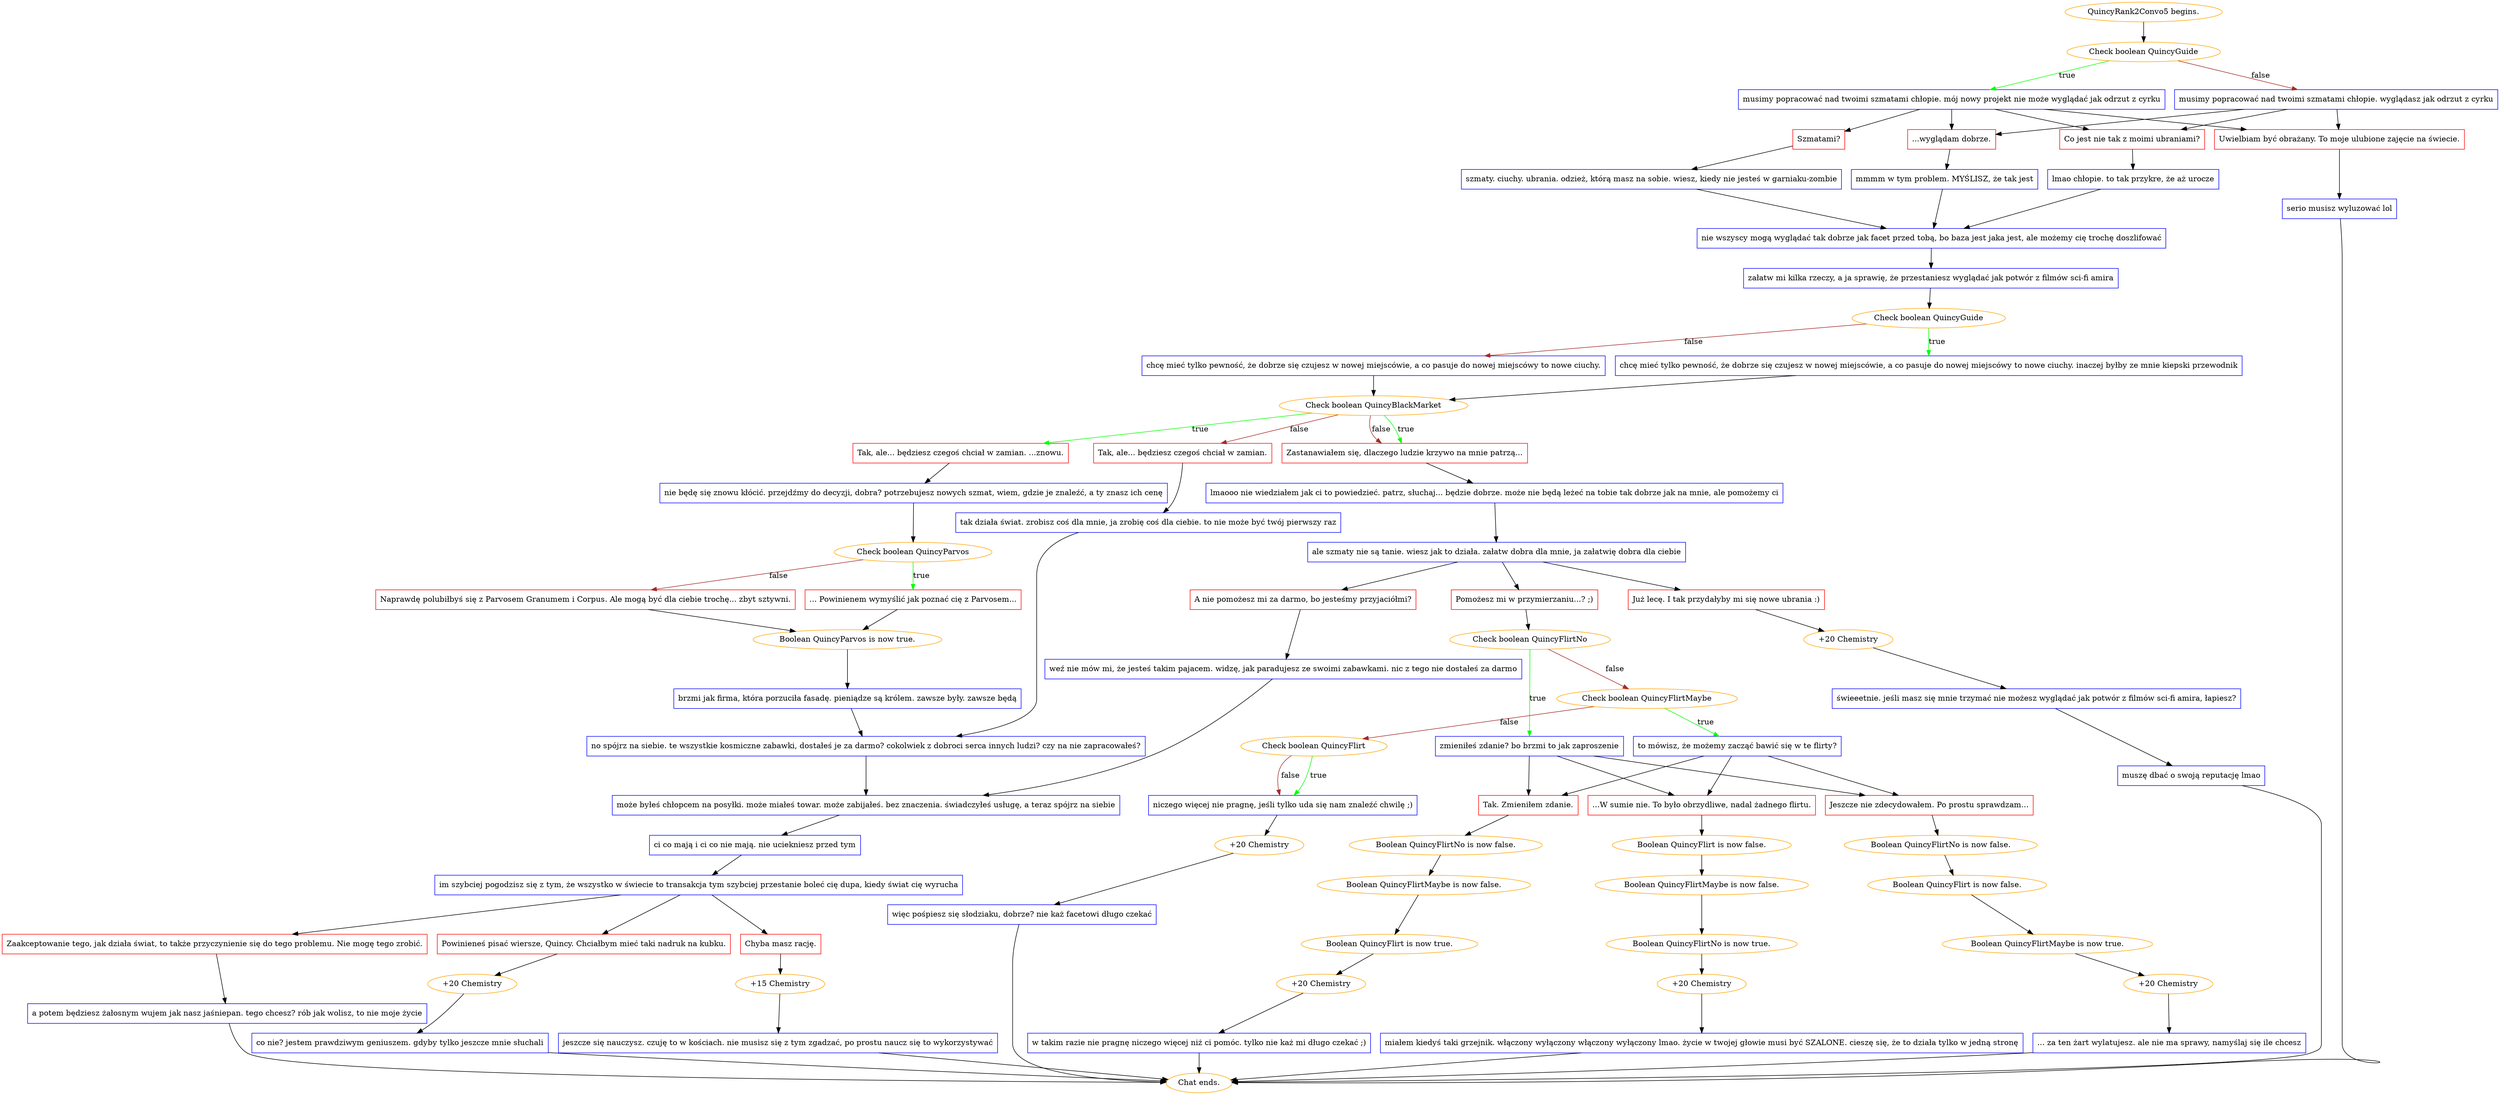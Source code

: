 digraph {
	"QuincyRank2Convo5 begins." [color=orange];
		"QuincyRank2Convo5 begins." -> j1223135592;
	j1223135592 [label="Check boolean QuincyGuide",color=orange];
		j1223135592 -> j353497040 [label=true,color=green];
		j1223135592 -> j2054283524 [label=false,color=brown];
	j353497040 [label="musimy popracować nad twoimi szmatami chłopie. mój nowy projekt nie może wyglądać jak odrzut z cyrku",shape=box,color=blue];
		j353497040 -> j2023411956;
		j353497040 -> j221282310;
		j353497040 -> j438465455;
		j353497040 -> j3320151651;
	j2054283524 [label="musimy popracować nad twoimi szmatami chłopie. wyglądasz jak odrzut z cyrku",shape=box,color=blue];
		j2054283524 -> j221282310;
		j2054283524 -> j438465455;
		j2054283524 -> j3320151651;
	j2023411956 [label="Szmatami?",shape=box,color=red];
		j2023411956 -> j3729741304;
	j221282310 [label="Uwielbiam być obrażany. To moje ulubione zajęcie na świecie.",shape=box,color=red];
		j221282310 -> j1089351211;
	j438465455 [label="...wyglądam dobrze.",shape=box,color=red];
		j438465455 -> j2848179864;
	j3320151651 [label="Co jest nie tak z moimi ubraniami?",shape=box,color=red];
		j3320151651 -> j1297252803;
	j3729741304 [label="szmaty. ciuchy. ubrania. odzież, którą masz na sobie. wiesz, kiedy nie jesteś w garniaku-zombie",shape=box,color=blue];
		j3729741304 -> j43579125;
	j1089351211 [label="serio musisz wyluzować lol",shape=box,color=blue];
		j1089351211 -> "Chat ends.";
	j2848179864 [label="mmmm w tym problem. MYŚLISZ, że tak jest",shape=box,color=blue];
		j2848179864 -> j43579125;
	j1297252803 [label="lmao chłopie. to tak przykre, że aż urocze",shape=box,color=blue];
		j1297252803 -> j43579125;
	j43579125 [label="nie wszyscy mogą wyglądać tak dobrze jak facet przed tobą, bo baza jest jaka jest, ale możemy cię trochę doszlifować",shape=box,color=blue];
		j43579125 -> j3603210177;
	"Chat ends." [color=orange];
	j3603210177 [label="załatw mi kilka rzeczy, a ja sprawię, że przestaniesz wyglądać jak potwór z filmów sci-fi amira",shape=box,color=blue];
		j3603210177 -> j1165337652;
	j1165337652 [label="Check boolean QuincyGuide",color=orange];
		j1165337652 -> j1180807522 [label=true,color=green];
		j1165337652 -> j1437104582 [label=false,color=brown];
	j1180807522 [label="chcę mieć tylko pewność, że dobrze się czujesz w nowej miejscówie, a co pasuje do nowej miejscówy to nowe ciuchy. inaczej byłby ze mnie kiepski przewodnik",shape=box,color=blue];
		j1180807522 -> j2393722474;
	j1437104582 [label="chcę mieć tylko pewność, że dobrze się czujesz w nowej miejscówie, a co pasuje do nowej miejscówy to nowe ciuchy.",shape=box,color=blue];
		j1437104582 -> j2393722474;
	j2393722474 [label="Check boolean QuincyBlackMarket",color=orange];
		j2393722474 -> j1966772395 [label=true,color=green];
		j2393722474 -> j1823618726 [label=true,color=green];
		j2393722474 -> j3496302567 [label=false,color=brown];
		j2393722474 -> j1823618726 [label=false,color=brown];
	j1966772395 [label="Tak, ale... będziesz czegoś chciał w zamian. ...znowu.",shape=box,color=red];
		j1966772395 -> j587298837;
	j1823618726 [label="Zastanawiałem się, dlaczego ludzie krzywo na mnie patrzą...",shape=box,color=red];
		j1823618726 -> j2113987510;
	j3496302567 [label="Tak, ale... będziesz czegoś chciał w zamian.",shape=box,color=red];
		j3496302567 -> j3954932262;
	j587298837 [label="nie będę się znowu kłócić. przejdźmy do decyzji, dobra? potrzebujesz nowych szmat, wiem, gdzie je znaleźć, a ty znasz ich cenę",shape=box,color=blue];
		j587298837 -> j3006997609;
	j2113987510 [label="lmaooo nie wiedziałem jak ci to powiedzieć. patrz, słuchaj... będzie dobrze. może nie będą leżeć na tobie tak dobrze jak na mnie, ale pomożemy ci",shape=box,color=blue];
		j2113987510 -> j172147905;
	j3954932262 [label="tak działa świat. zrobisz coś dla mnie, ja zrobię coś dla ciebie. to nie może być twój pierwszy raz",shape=box,color=blue];
		j3954932262 -> j3454432382;
	j3006997609 [label="Check boolean QuincyParvos",color=orange];
		j3006997609 -> j270471602 [label=true,color=green];
		j3006997609 -> j1332882228 [label=false,color=brown];
	j172147905 [label="ale szmaty nie są tanie. wiesz jak to działa. załatw dobra dla mnie, ja załatwię dobra dla ciebie",shape=box,color=blue];
		j172147905 -> j4237015955;
		j172147905 -> j1449524130;
		j172147905 -> j2325699465;
	j3454432382 [label="no spójrz na siebie. te wszystkie kosmiczne zabawki, dostałeś je za darmo? cokolwiek z dobroci serca innych ludzi? czy na nie zapracowałeś?",shape=box,color=blue];
		j3454432382 -> j2720407903;
	j270471602 [label="... Powinienem wymyślić jak poznać cię z Parvosem...",shape=box,color=red];
		j270471602 -> j1814848491;
	j1332882228 [label="Naprawdę polubiłbyś się z Parvosem Granumem i Corpus. Ale mogą być dla ciebie trochę... zbyt sztywni.",shape=box,color=red];
		j1332882228 -> j1814848491;
	j4237015955 [label="A nie pomożesz mi za darmo, bo jesteśmy przyjaciółmi?",shape=box,color=red];
		j4237015955 -> j3450505895;
	j1449524130 [label="Już lecę. I tak przydałyby mi się nowe ubrania :)",shape=box,color=red];
		j1449524130 -> j1566892471;
	j2325699465 [label="Pomożesz mi w przymierzaniu...? ;)",shape=box,color=red];
		j2325699465 -> j224807043;
	j2720407903 [label="może byłeś chłopcem na posyłki. może miałeś towar. może zabijałeś. bez znaczenia. świadczyłeś usługę, a teraz spójrz na siebie",shape=box,color=blue];
		j2720407903 -> j52036069;
	j1814848491 [label="Boolean QuincyParvos is now true.",color=orange];
		j1814848491 -> j986528801;
	j3450505895 [label="weź nie mów mi, że jesteś takim pajacem. widzę, jak paradujesz ze swoimi zabawkami. nic z tego nie dostałeś za darmo",shape=box,color=blue];
		j3450505895 -> j2720407903;
	j1566892471 [label="+20 Chemistry",color=orange];
		j1566892471 -> j2186879943;
	j224807043 [label="Check boolean QuincyFlirtNo",color=orange];
		j224807043 -> j4073621887 [label=true,color=green];
		j224807043 -> j3963062601 [label=false,color=brown];
	j52036069 [label="ci co mają i ci co nie mają. nie uciekniesz przed tym",shape=box,color=blue];
		j52036069 -> j1225493606;
	j986528801 [label="brzmi jak firma, która porzuciła fasadę. pieniądze są królem. zawsze były. zawsze będą",shape=box,color=blue];
		j986528801 -> j3454432382;
	j2186879943 [label="świeeetnie. jeśli masz się mnie trzymać nie możesz wyglądać jak potwór z filmów sci-fi amira, łapiesz?",shape=box,color=blue];
		j2186879943 -> j3487881238;
	j4073621887 [label="zmieniłeś zdanie? bo brzmi to jak zaproszenie",shape=box,color=blue];
		j4073621887 -> j2058817565;
		j4073621887 -> j3597116557;
		j4073621887 -> j1244253618;
	j3963062601 [label="Check boolean QuincyFlirtMaybe",color=orange];
		j3963062601 -> j512210276 [label=true,color=green];
		j3963062601 -> j361954694 [label=false,color=brown];
	j1225493606 [label="im szybciej pogodzisz się z tym, że wszystko w świecie to transakcja tym szybciej przestanie boleć cię dupa, kiedy świat cię wyrucha",shape=box,color=blue];
		j1225493606 -> j3760321338;
		j1225493606 -> j3764298034;
		j1225493606 -> j3835754661;
	j3487881238 [label="muszę dbać o swoją reputację lmao",shape=box,color=blue];
		j3487881238 -> "Chat ends.";
	j2058817565 [label="Tak. Zmieniłem zdanie.",shape=box,color=red];
		j2058817565 -> j351893444;
	j3597116557 [label="...W sumie nie. To było obrzydliwe, nadal żadnego flirtu.",shape=box,color=red];
		j3597116557 -> j3696474945;
	j1244253618 [label="Jeszcze nie zdecydowałem. Po prostu sprawdzam...",shape=box,color=red];
		j1244253618 -> j612302321;
	j512210276 [label="to mówisz, że możemy zacząć bawić się w te flirty?",shape=box,color=blue];
		j512210276 -> j2058817565;
		j512210276 -> j3597116557;
		j512210276 -> j1244253618;
	j361954694 [label="Check boolean QuincyFlirt",color=orange];
		j361954694 -> j3886207708 [label=true,color=green];
		j361954694 -> j3886207708 [label=false,color=brown];
	j3760321338 [label="Zaakceptowanie tego, jak działa świat, to także przyczynienie się do tego problemu. Nie mogę tego zrobić.",shape=box,color=red];
		j3760321338 -> j2614173162;
	j3764298034 [label="Powinieneś pisać wiersze, Quincy. Chciałbym mieć taki nadruk na kubku.",shape=box,color=red];
		j3764298034 -> j2183046462;
	j3835754661 [label="Chyba masz rację.",shape=box,color=red];
		j3835754661 -> j4115007615;
	j351893444 [label="Boolean QuincyFlirtNo is now false.",color=orange];
		j351893444 -> j602524302;
	j3696474945 [label="Boolean QuincyFlirt is now false.",color=orange];
		j3696474945 -> j2971388276;
	j612302321 [label="Boolean QuincyFlirtNo is now false.",color=orange];
		j612302321 -> j2893879622;
	j3886207708 [label="niczego więcej nie pragnę, jeśli tylko uda się nam znaleźć chwilę ;)",shape=box,color=blue];
		j3886207708 -> j1624430253;
	j2614173162 [label="a potem będziesz żałosnym wujem jak nasz jaśniepan. tego chcesz? rób jak wolisz, to nie moje życie",shape=box,color=blue];
		j2614173162 -> "Chat ends.";
	j2183046462 [label="+20 Chemistry",color=orange];
		j2183046462 -> j638684800;
	j4115007615 [label="+15 Chemistry",color=orange];
		j4115007615 -> j2838508677;
	j602524302 [label="Boolean QuincyFlirtMaybe is now false.",color=orange];
		j602524302 -> j728655936;
	j2971388276 [label="Boolean QuincyFlirtMaybe is now false.",color=orange];
		j2971388276 -> j1450096975;
	j2893879622 [label="Boolean QuincyFlirt is now false.",color=orange];
		j2893879622 -> j2901280915;
	j1624430253 [label="+20 Chemistry",color=orange];
		j1624430253 -> j2545961243;
	j638684800 [label="co nie? jestem prawdziwym geniuszem. gdyby tylko jeszcze mnie słuchali",shape=box,color=blue];
		j638684800 -> "Chat ends.";
	j2838508677 [label="jeszcze się nauczysz. czuję to w kościach. nie musisz się z tym zgadzać, po prostu naucz się to wykorzystywać",shape=box,color=blue];
		j2838508677 -> "Chat ends.";
	j728655936 [label="Boolean QuincyFlirt is now true.",color=orange];
		j728655936 -> j3654867629;
	j1450096975 [label="Boolean QuincyFlirtNo is now true.",color=orange];
		j1450096975 -> j2335337649;
	j2901280915 [label="Boolean QuincyFlirtMaybe is now true.",color=orange];
		j2901280915 -> j782015100;
	j2545961243 [label="więc pośpiesz się słodziaku, dobrze? nie każ facetowi długo czekać",shape=box,color=blue];
		j2545961243 -> "Chat ends.";
	j3654867629 [label="+20 Chemistry",color=orange];
		j3654867629 -> j995491431;
	j2335337649 [label="+20 Chemistry",color=orange];
		j2335337649 -> j3954774141;
	j782015100 [label="+20 Chemistry",color=orange];
		j782015100 -> j1091241873;
	j995491431 [label="w takim razie nie pragnę niczego więcej niż ci pomóc. tylko nie każ mi długo czekać ;)",shape=box,color=blue];
		j995491431 -> "Chat ends.";
	j3954774141 [label="miałem kiedyś taki grzejnik. włączony wyłączony włączony wyłączony lmao. życie w twojej głowie musi być SZALONE. cieszę się, że to działa tylko w jedną stronę",shape=box,color=blue];
		j3954774141 -> "Chat ends.";
	j1091241873 [label="... za ten żart wylatujesz. ale nie ma sprawy, namyślaj się ile chcesz",shape=box,color=blue];
		j1091241873 -> "Chat ends.";
}
